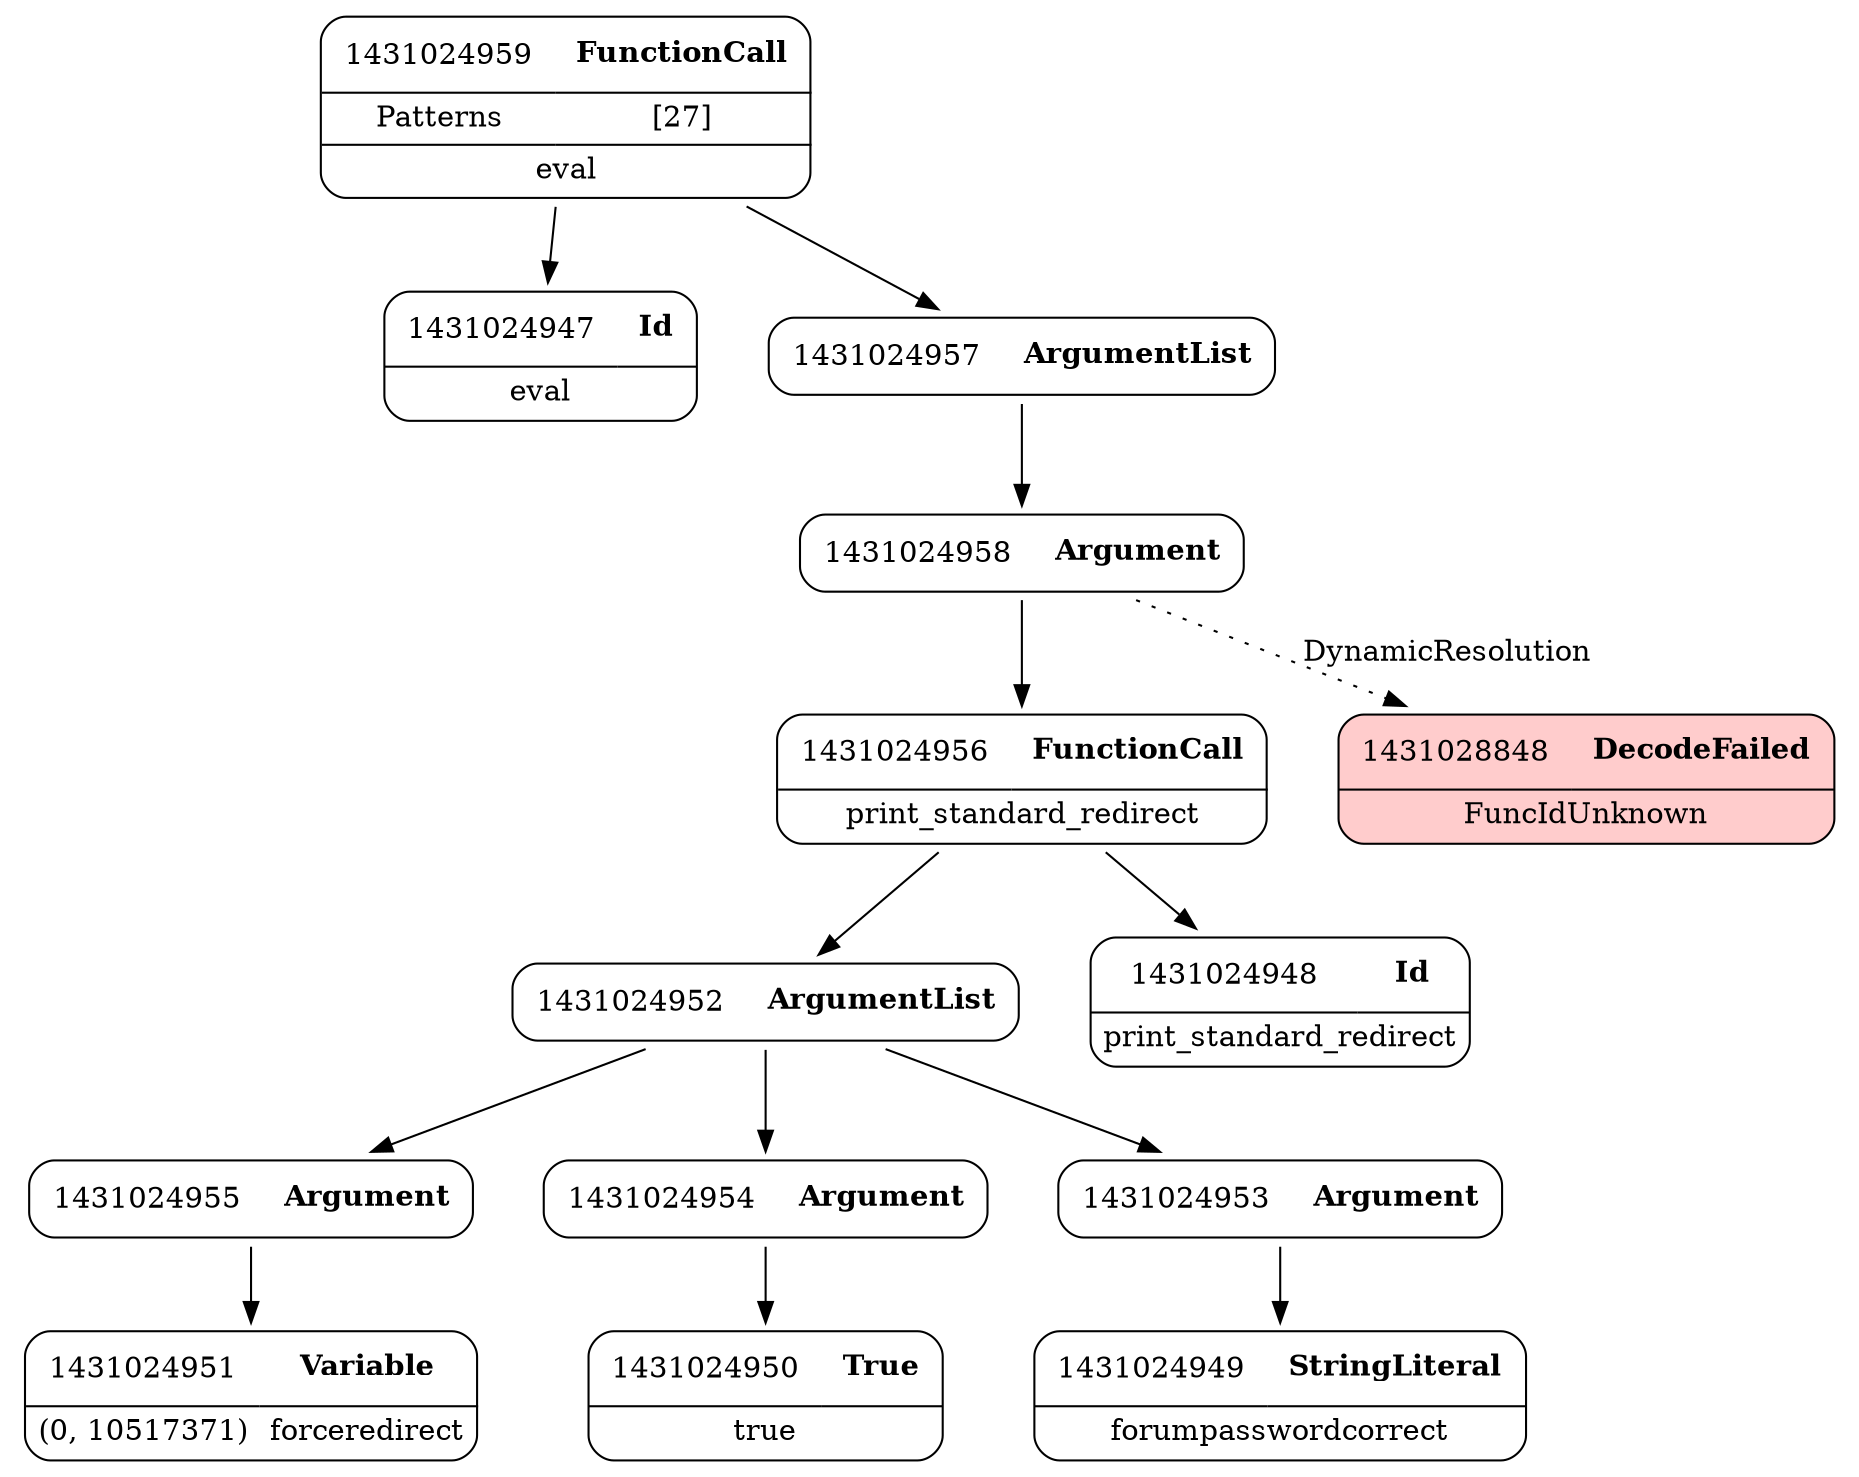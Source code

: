 digraph ast {
node [shape=none];
1431024955 [label=<<TABLE border='1' cellspacing='0' cellpadding='10' style='rounded' ><TR><TD border='0'>1431024955</TD><TD border='0'><B>Argument</B></TD></TR></TABLE>>];
1431024955 -> 1431024951 [weight=2];
1431024954 [label=<<TABLE border='1' cellspacing='0' cellpadding='10' style='rounded' ><TR><TD border='0'>1431024954</TD><TD border='0'><B>Argument</B></TD></TR></TABLE>>];
1431024954 -> 1431024950 [weight=2];
1431024953 [label=<<TABLE border='1' cellspacing='0' cellpadding='10' style='rounded' ><TR><TD border='0'>1431024953</TD><TD border='0'><B>Argument</B></TD></TR></TABLE>>];
1431024953 -> 1431024949 [weight=2];
1431024952 [label=<<TABLE border='1' cellspacing='0' cellpadding='10' style='rounded' ><TR><TD border='0'>1431024952</TD><TD border='0'><B>ArgumentList</B></TD></TR></TABLE>>];
1431024952 -> 1431024953 [weight=2];
1431024952 -> 1431024954 [weight=2];
1431024952 -> 1431024955 [weight=2];
1431024959 [label=<<TABLE border='1' cellspacing='0' cellpadding='10' style='rounded' ><TR><TD border='0'>1431024959</TD><TD border='0'><B>FunctionCall</B></TD></TR><HR/><TR><TD border='0' cellpadding='5'>Patterns</TD><TD border='0' cellpadding='5'>[27]</TD></TR><HR/><TR><TD border='0' cellpadding='5' colspan='2'>eval</TD></TR></TABLE>>];
1431024959 -> 1431024947 [weight=2];
1431024959 -> 1431024957 [weight=2];
1431024958 [label=<<TABLE border='1' cellspacing='0' cellpadding='10' style='rounded' ><TR><TD border='0'>1431024958</TD><TD border='0'><B>Argument</B></TD></TR></TABLE>>];
1431024958 -> 1431024956 [weight=2];
1431024958 -> 1431028848 [style=dotted,label=DynamicResolution];
1431024957 [label=<<TABLE border='1' cellspacing='0' cellpadding='10' style='rounded' ><TR><TD border='0'>1431024957</TD><TD border='0'><B>ArgumentList</B></TD></TR></TABLE>>];
1431024957 -> 1431024958 [weight=2];
1431024956 [label=<<TABLE border='1' cellspacing='0' cellpadding='10' style='rounded' ><TR><TD border='0'>1431024956</TD><TD border='0'><B>FunctionCall</B></TD></TR><HR/><TR><TD border='0' cellpadding='5' colspan='2'>print_standard_redirect</TD></TR></TABLE>>];
1431024956 -> 1431024948 [weight=2];
1431024956 -> 1431024952 [weight=2];
1431024947 [label=<<TABLE border='1' cellspacing='0' cellpadding='10' style='rounded' ><TR><TD border='0'>1431024947</TD><TD border='0'><B>Id</B></TD></TR><HR/><TR><TD border='0' cellpadding='5' colspan='2'>eval</TD></TR></TABLE>>];
1431028848 [label=<<TABLE border='1' cellspacing='0' cellpadding='10' style='rounded' bgcolor='#FFCCCC' ><TR><TD border='0'>1431028848</TD><TD border='0'><B>DecodeFailed</B></TD></TR><HR/><TR><TD border='0' cellpadding='5' colspan='2'>FuncIdUnknown</TD></TR></TABLE>>];
1431024951 [label=<<TABLE border='1' cellspacing='0' cellpadding='10' style='rounded' ><TR><TD border='0'>1431024951</TD><TD border='0'><B>Variable</B></TD></TR><HR/><TR><TD border='0' cellpadding='5'>(0, 10517371)</TD><TD border='0' cellpadding='5'>forceredirect</TD></TR></TABLE>>];
1431024950 [label=<<TABLE border='1' cellspacing='0' cellpadding='10' style='rounded' ><TR><TD border='0'>1431024950</TD><TD border='0'><B>True</B></TD></TR><HR/><TR><TD border='0' cellpadding='5' colspan='2'>true</TD></TR></TABLE>>];
1431024949 [label=<<TABLE border='1' cellspacing='0' cellpadding='10' style='rounded' ><TR><TD border='0'>1431024949</TD><TD border='0'><B>StringLiteral</B></TD></TR><HR/><TR><TD border='0' cellpadding='5' colspan='2'>forumpasswordcorrect</TD></TR></TABLE>>];
1431024948 [label=<<TABLE border='1' cellspacing='0' cellpadding='10' style='rounded' ><TR><TD border='0'>1431024948</TD><TD border='0'><B>Id</B></TD></TR><HR/><TR><TD border='0' cellpadding='5' colspan='2'>print_standard_redirect</TD></TR></TABLE>>];
}
